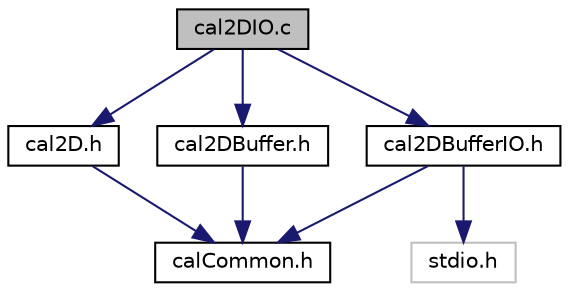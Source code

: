 digraph "cal2DIO.c"
{
  edge [fontname="Helvetica",fontsize="10",labelfontname="Helvetica",labelfontsize="10"];
  node [fontname="Helvetica",fontsize="10",shape=record];
  Node1 [label="cal2DIO.c",height=0.2,width=0.4,color="black", fillcolor="grey75", style="filled" fontcolor="black"];
  Node1 -> Node2 [color="midnightblue",fontsize="10",style="solid",fontname="Helvetica"];
  Node2 [label="cal2D.h",height=0.2,width=0.4,color="black", fillcolor="white", style="filled",URL="$cal2_d_8h.html"];
  Node2 -> Node3 [color="midnightblue",fontsize="10",style="solid",fontname="Helvetica"];
  Node3 [label="calCommon.h",height=0.2,width=0.4,color="black", fillcolor="white", style="filled",URL="$cal_common_8h.html"];
  Node1 -> Node4 [color="midnightblue",fontsize="10",style="solid",fontname="Helvetica"];
  Node4 [label="cal2DBuffer.h",height=0.2,width=0.4,color="black", fillcolor="white", style="filled",URL="$cal2_d_buffer_8h.html"];
  Node4 -> Node3 [color="midnightblue",fontsize="10",style="solid",fontname="Helvetica"];
  Node1 -> Node5 [color="midnightblue",fontsize="10",style="solid",fontname="Helvetica"];
  Node5 [label="cal2DBufferIO.h",height=0.2,width=0.4,color="black", fillcolor="white", style="filled",URL="$cal2_d_buffer_i_o_8h.html"];
  Node5 -> Node3 [color="midnightblue",fontsize="10",style="solid",fontname="Helvetica"];
  Node5 -> Node6 [color="midnightblue",fontsize="10",style="solid",fontname="Helvetica"];
  Node6 [label="stdio.h",height=0.2,width=0.4,color="grey75", fillcolor="white", style="filled"];
}
